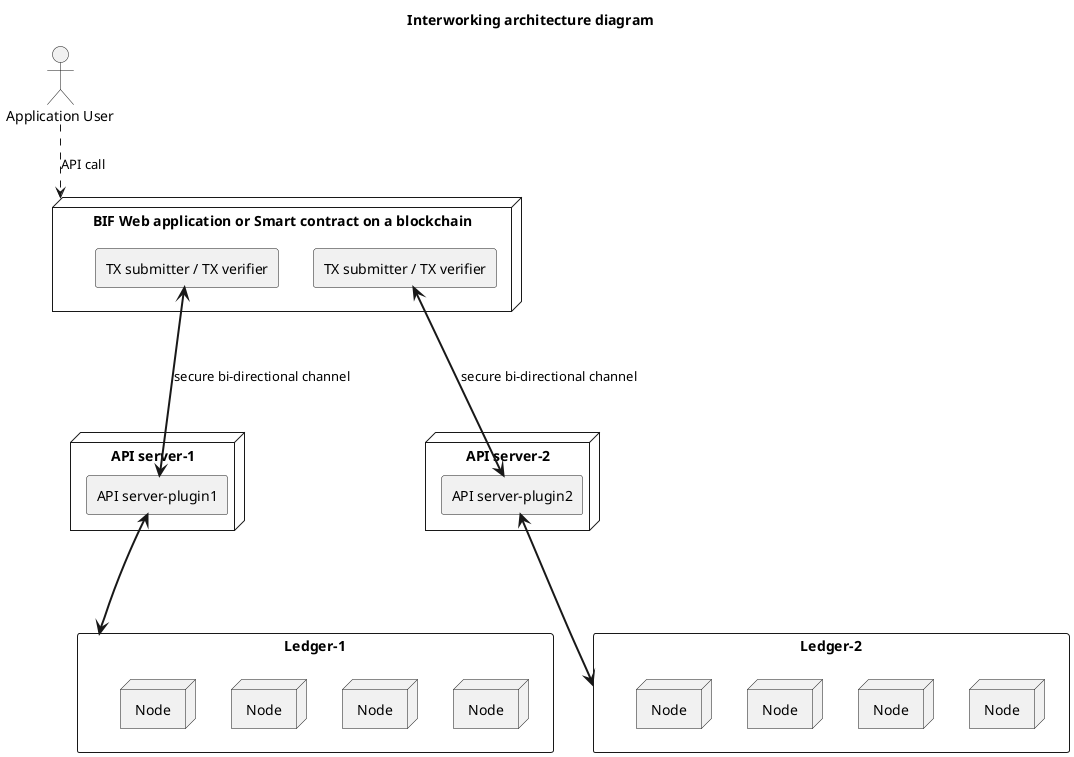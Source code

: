 @startuml interworking-architecture-diagram

!include <material/common>
' To import the sprite file you DON'T need to place a prefix!

title Interworking architecture diagram

node "BIF Web application or Smart contract on a blockchain" as web_app {
	rectangle "TX submitter / TX verifier" as txverifier1 {
	}
	rectangle "TX submitter / TX verifier" as txverifier2 {
	}
}

node "API server-1" as api_server1 {
	rectangle "API server-plugin1" as api_server_plugin1 {
	}
}

node "API server-2" as api_server2 {
	rectangle "API server-plugin2" as api_server_plugin2 {
	}
}

rectangle "Ledger-1" as ledger1 {
	node "Node" as ledger1_node1 {
	}
	node "Node" as ledger1_node2 {
	}
	node "Node" as ledger1_node3 {
	}
	node "Node" as ledger1_node4 {
	}
}

rectangle "Ledger-2" as ledger2 {
	node "Node" as ledger2_node1 {
	}
	node "Node" as ledger2_node2 {
	}
	node "Node" as ledger2_node3 {
	}
	node "Node" as ledger2_node4 {
	}
}

actor "Application User" as app_user

txverifier1 <===> api_server_plugin1: secure bi-directional channel
txverifier2 <===> api_server_plugin2: secure bi-directional channel
api_server_plugin1 <===> ledger1
api_server_plugin2 <===> ledger2
app_user ..> web_app: API call

@enduml